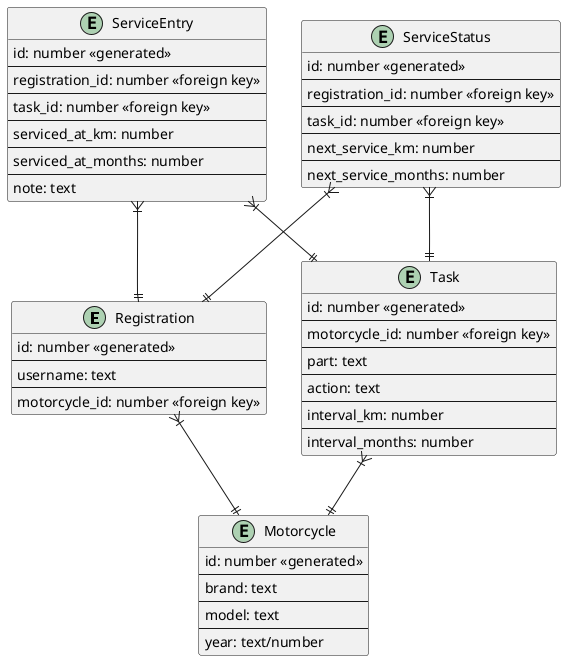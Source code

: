 @startuml

entity "Registration" as R {
id: number <<generated>>
--
username: text
--
motorcycle_id: number <<foreign key>>
}

entity "Motorcycle" as M {
id: number <<generated>>
--
brand: text
--
model: text
--
year: text/number
}

entity "Task" as T {
id: number <<generated>>
--
motorcycle_id: number <<foreign key>>
--
part: text
--
action: text
--
interval_km: number
--
interval_months: number
}

entity "ServiceEntry" as SE {
id: number <<generated>>
--
registration_id: number <<foreign key>>
--
task_id: number <<foreign key>>
--
serviced_at_km: number
--
serviced_at_months: number
--
note: text
}

entity "ServiceStatus" as SS  {
id: number <<generated>>
--
registration_id: number <<foreign key>>
--
task_id: number <<foreign key>>
--
next_service_km: number
--
next_service_months: number
}

R }|--|| M
T }|--|| M
SE }|--|| R
SE }|--|| T
SS }|--|| R
SS }|--|| T
@enduml
